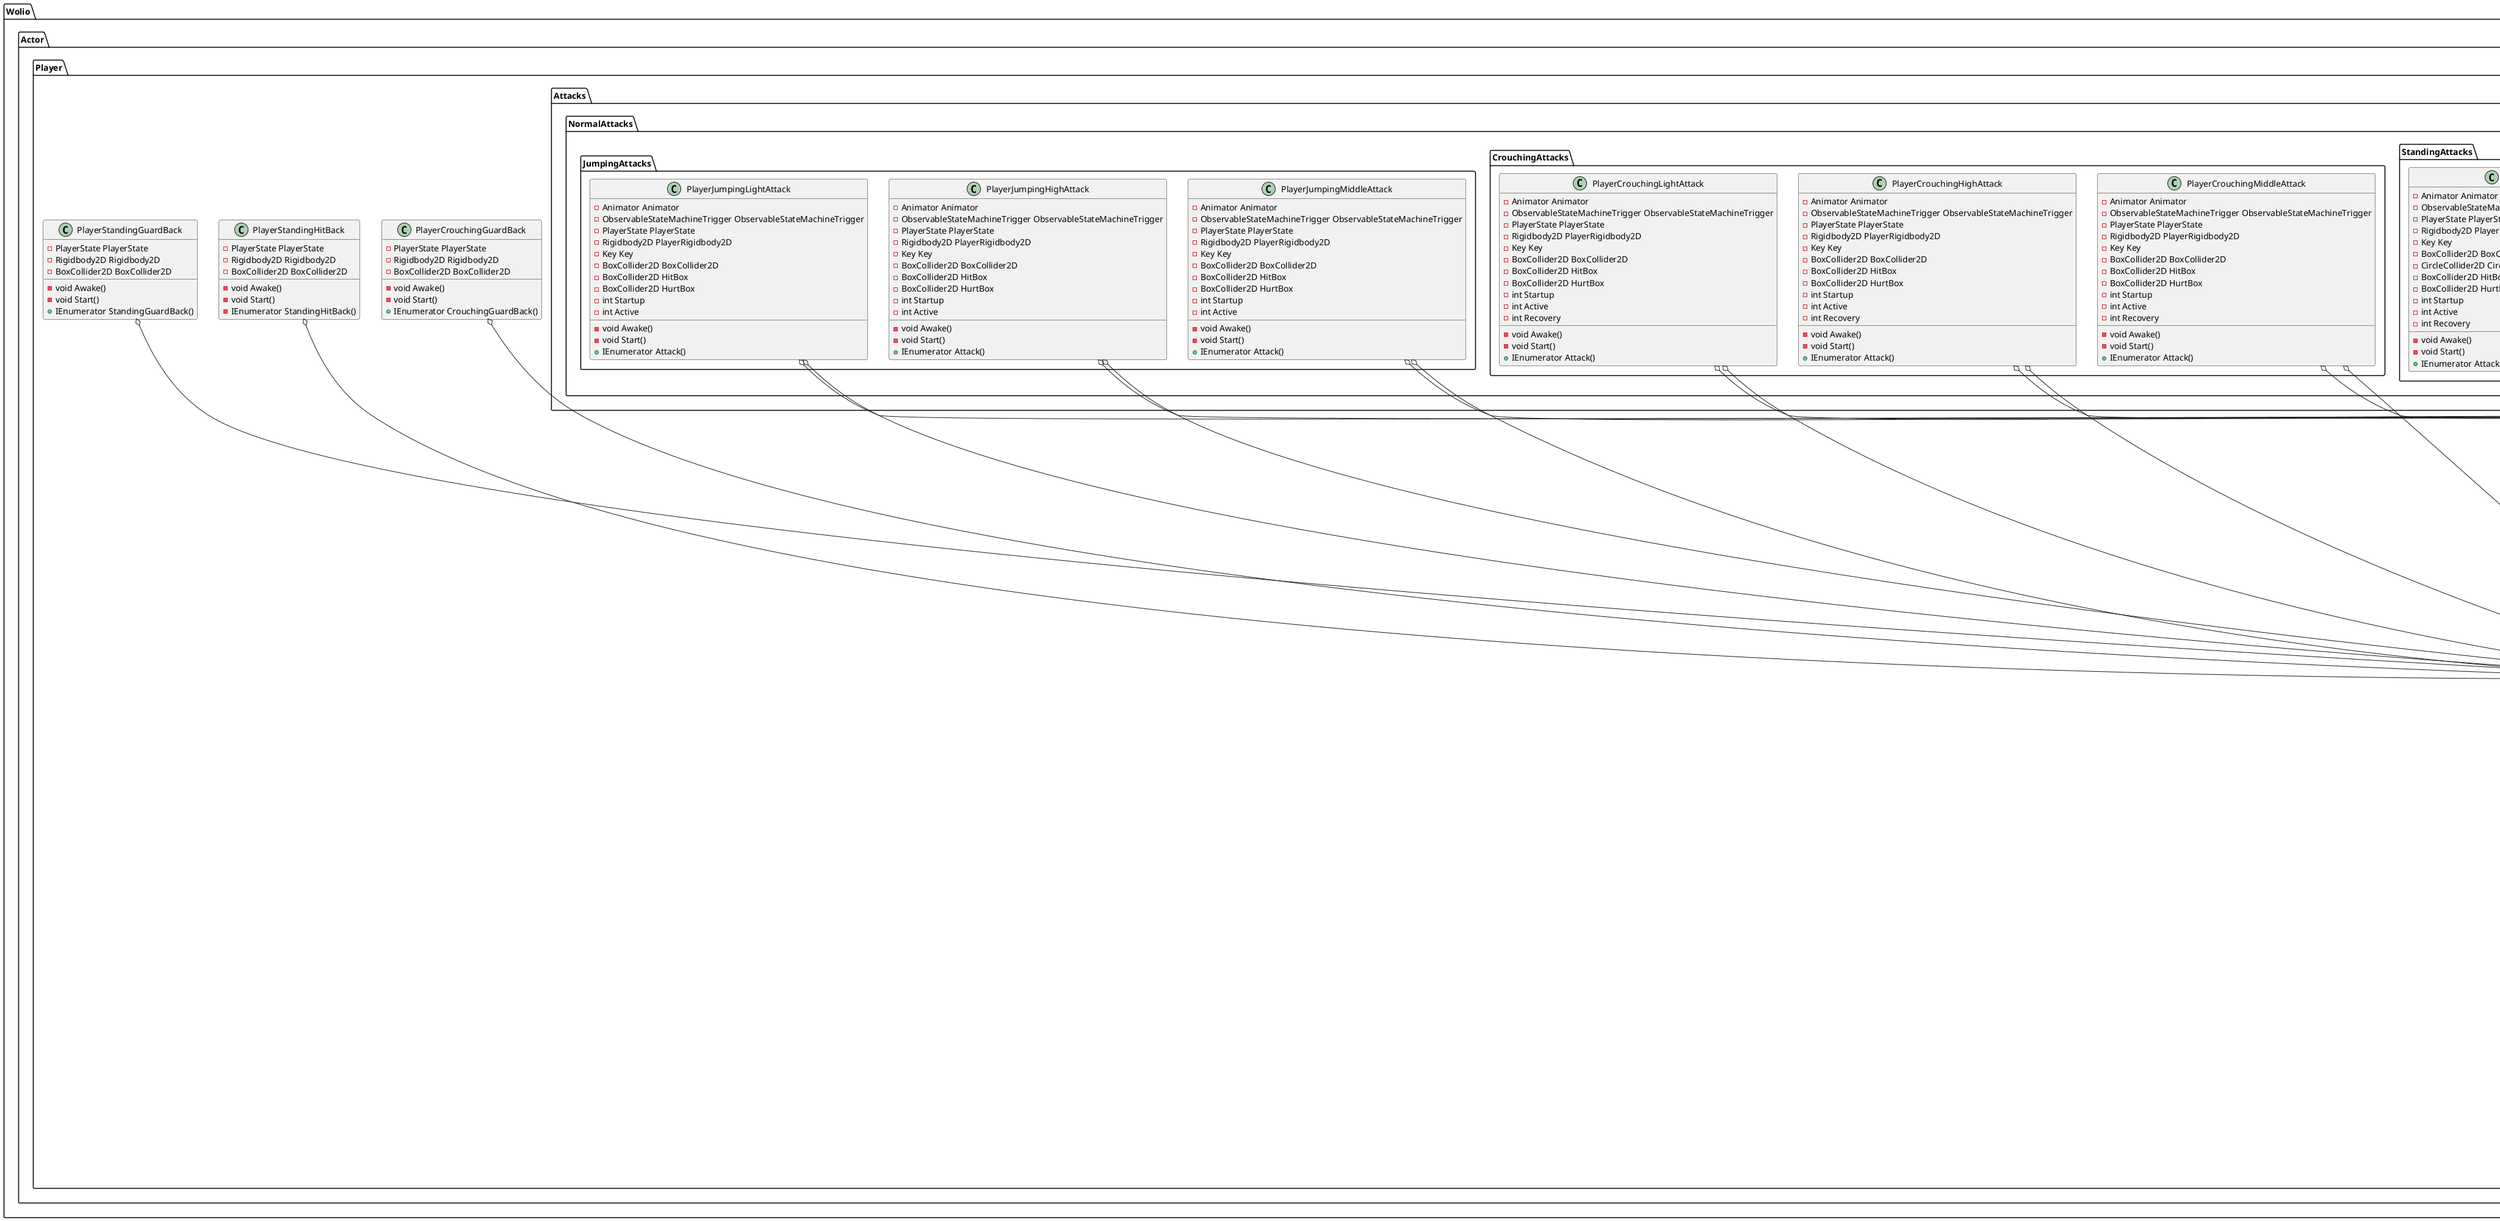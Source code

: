 @startuml plantuml_simple.png

namespace Wolio {

  namespace Wolio.Actor.Player {
    PlayerState o-- PlayerConfig

    class PlayerState {
      +Transform GroundCheck
      +Transform CeilingCheck
      -PlayerConfig PlayerConfig
      -SpriteRenderer SpriteRenderer
      -Rigidbody2D Rigidbody2D
      -Animator Animator
      +IntReactiveProperty Hp
      +ReactiveProperty<bool> IsDead
      +ReactiveProperty<bool> IsGrounded
      +ReactiveProperty<bool> IsDashing
      +ReactiveProperty<bool> IsRunning
      +ReactiveProperty<bool> IsJumping
      +ReactiveProperty<bool> IsStanding
      +ReactiveProperty<bool> IsCrouching
      +ReactiveProperty<bool> IsCreeping
      +ReactiveProperty<bool> IsTouchingWall
      +ReactiveProperty<bool> IsClimbing
      +ReactiveProperty<bool> IsClimbable
      +ReactiveProperty<bool> IsStandingLightAttack
      +ReactiveProperty<bool> IsStandingMiddleAttack
      +ReactiveProperty<bool> IsStandingHighAttack
      +ReactiveProperty<bool> IsCrouchingLightAttack
      +ReactiveProperty<bool> IsCrouchingMiddleAttack
      +ReactiveProperty<bool> IsCrouchingHighAttack
      +ReactiveProperty<bool> IsJumpingLightAttack
      +ReactiveProperty<bool> IsJumpingMiddleAttack
      +ReactiveProperty<bool> IsJumpingHighAttack
      +ReactiveProperty<bool> IsStandingGuard
      +ReactiveProperty<bool> IsCrouchingGuard
      +ReactiveProperty<bool> IsJumpingGuard
      +ReactiveProperty<bool> IsStandingDamage
      +ReactiveProperty<bool> IsCrouchingDamage
      +ReactiveProperty<bool> IsJumpingDamage
      +ReactiveProperty<bool> IsStandingHitBack
      +ReactiveProperty<bool> IsCrouchingHitBack
      +ReactiveProperty<bool> IsJumpingHitBack
      +ReactiveProperty<bool> IsStandingGuardBack
      +ReactiveProperty<bool> IsCrouchingGuardBack
      +ReactiveProperty<bool> IsJumpingGuardBack
      +ReactiveProperty<bool> FacingRight
      -void Awake()
      -void Start()
    }

    class PlayerConfig {
      +float MaxSpeed = 10f
      +float KnockBackSpeed = 3f
      +float DashSpeed = 10f
      +float CreepSpeed = 4f
      +float JumpForce = 400f
      +bool AirControl = false
      +LayerMask WhatIsGround
      +int shotwait = 0
      -const float k_GroundedRadius = .2f
      +float GravityScaleStore = 5f
      +const float FallVelocityLimit = -6f
      +int StandingLightAttackStartup
      +int StandingLightAttackActive
      +int StandingLightAttackRecovery
      -void Start()
    }

    class Key {
      +ReactiveProperty<float> Horizontal
      +ReactiveProperty<float> Vertical
      +bool A
      +bool S
      +bool D
      +bool Z
      +bool X
      +bool C
      +bool LeftShift
      +bool Space
      +ReactiveProperty<bool> IsAvailable
      -void Awake()
      -void Start()
      -void UpdateAsObservables()
    }

    namespace Wolio.Actor.Player.Basics{
      PlayerTurn o-- Wolio.Actor.Player.PlayerState
      PlayerTurn o-- Wolio.Actor.Player.Key

      class PlayerTurn {
        -GameObject Player
        -Key Key
        -PlayerState PlayerState
        -SpriteRenderer SpriteRenderer
        -BoxCollider2D[] BoxColliders2D
        -CircleCollider2D[] CircleColliders2D
        -void Awake()
        -void Start()
        -void Turn()
      }

      PlayerStand o-- Wolio.Actor.Player.PlayerState
      PlayerStand o-- Wolio.Actor.Player.Key

      class PlayerStand {
        -Animator Animator
        -ObservableStateMachineTrigger ObservableStateMachineTrigger
        -PlayerState PlayerState
        -Rigidbody2D PlayerRigidbody2D
        -Key Key
        -BoxCollider2D BoxCollider2D
        -BoxCollider2D HurtBox
        -CircleCollider2D CircleCollider2D
        -void Awake()
        -void Start()
      }

      PlayerRun o-- Wolio.Actor.Player.PlayerState
      PlayerRun o-- Wolio.Actor.Player.Key

      class PlayerRun {
        -Animator Animator
        -ObservableStateMachineTrigger ObservableStateMachineTrigger
        -PlayerState PlayerState
        -Rigidbody2D PlayerRigidbody2D
        -Key Key
        -BoxCollider2D BoxCollider2D
        -BoxCollider2D HurtBox
        -CircleCollider2D CircleCollider2D
        -float MaxSpeed
        -void Awake()
        -void Start()
        -void Run()
      }

      PlayerJump o-- Wolio.Actor.Player.PlayerState
      PlayerJump o-- Wolio.Actor.Player.Key

      class PlayerJump {
        -Animator Animator
        -ObservableStateMachineTrigger ObservableStateMachineTrigger
        -PlayerState PlayerState
        -Rigidbody2D PlayerRigidbody2D
        -Key Key
        -BoxCollider2D BoxCollider2D
        -BoxCollider2D HurtBox
        -float JumpForce
        -void Awake()
        -void Start()
      }

      PlayerCrouch o-- Wolio.Actor.Player.PlayerState
      PlayerCrouch o-- Wolio.Actor.Player.Key

      class PlayerCrouch {
        -Animator Animator
        -ObservableStateMachineTrigger ObservableStateMachineTrigger
        -PlayerState PlayerState
        -Key Key
        -BoxCollider2D BoxCollider2D
        -BoxCollider2D HurtBox
        -GameObject CeilingCheck
        -LayerMask WhatIsGround
        -void Awake()
        -void Start()
      }

      PlayerCreep o-- Wolio.Actor.Player.PlayerState
      PlayerCreep o-- Wolio.Actor.Player.Key

      class PlayerCreep {
        -Animator Animator
        -ObservableStateMachineTrigger ObservableStateMachineTrigger
        -PlayerState PlayerState
        -Rigidbody2D PlayerRigidbody2D
        -Key Key
        -BoxCollider2D BoxCollider2D
        -BoxCollider2D HurtBox
        -float CreepSpeed
        -void Awake()
        -void Start()
        -void Creep()
      }

      PlayerAirMove o-- Wolio.Actor.Player.PlayerState
      PlayerAirMove o-- Wolio.Actor.Player.Key

      class PlayerAirMove {
        -PlayerState PlayerState
        -Key Key
        -Rigidbody2D Rigidbody2D
        -void Awake()
        -void Start()
        -void AirMove()
      }

      PlayerWallKickJump o-- Wolio.Actor.Player.PlayerState
      PlayerWallKickJump o-- Wolio.Actor.Player.Key

      class PlayerWallKickJump {
        -GameObject Player
        -PlayerState PlayerState
        -Key Key
        -Rigidbody2D Rigidbody2D
        -SpriteRenderer SpriteRenderer
        -BoxCollider2D[] BoxColliders2D
        -CircleCollider2D[] CircleColliders2D
        -void Awake()
        -void Start()
        -void WallKickJump()
      }
    }

    namespace Wolio.Actor.Player.Attacks.NormalAttacks.StandingAttacks {
      PlayerStandingLightAttack o-- Wolio.Actor.Player.PlayerState
      PlayerStandingLightAttack o-- Wolio.Actor.Player.Key

      class PlayerStandingLightAttack {
        -Animator Animator
        -ObservableStateMachineTrigger ObservableStateMachineTrigger
        -PlayerState PlayerState
        -Rigidbody2D PlayerRigidbody2D
        -Key Key
        -BoxCollider2D BoxCollider2D
        -CircleCollider2D CircleCollider2D
        -BoxCollider2D HitBox
        -BoxCollider2D HurtBox
        -int Startup
        -int Active
        -int Recovery
        -void Awake()
        -void Start()
        +IEnumerator Attack()
      }

      PlayerStandingMiddleAttack o-- Wolio.Actor.Player.PlayerState
      PlayerStandingMiddleAttack o-- Wolio.Actor.Player.Key

      class PlayerStandingMiddleAttack {
        -Animator Animator
        -ObservableStateMachineTrigger ObservableStateMachineTrigger
        -PlayerState PlayerState
        -Rigidbody2D PlayerRigidbody2D
        -Key Key
        -BoxCollider2D BoxCollider2D
        -CircleCollider2D CircleCollider2D
        -BoxCollider2D HitBox
        -BoxCollider2D HurtBox
        -int Startup
        -int Active
        -int Recovery
        -void Awake()
        -void Start()
        +IEnumerator Attack()
      }

      PlayerStandingHighAttack o-- Wolio.Actor.Player.PlayerState
      PlayerStandingHighAttack o-- Wolio.Actor.Player.Key

      class PlayerStandingHighAttack {
        -Animator Animator
        -ObservableStateMachineTrigger ObservableStateMachineTrigger
        -PlayerState PlayerState
        -Rigidbody2D PlayerRigidbody2D
        -Key Key
        -BoxCollider2D BoxCollider2D
        -CircleCollider2D CircleCollider2D
        -BoxCollider2D HitBox
        -BoxCollider2D HurtBox
        -int Startup
        -int Active
        -int Recovery
        -void Awake()
        -void Start()
        +IEnumerator Attack()
      }
    }

    namespace Wolio.Actor.Player.Attacks.NormalAttacks.CrouchingAttacks {
      PlayerCrouchingLightAttack o-- Wolio.Actor.Player.PlayerState
      PlayerCrouchingLightAttack o-- Wolio.Actor.Player.Key

      class PlayerCrouchingLightAttack {
        -Animator Animator
        -ObservableStateMachineTrigger ObservableStateMachineTrigger
        -PlayerState PlayerState
        -Rigidbody2D PlayerRigidbody2D
        -Key Key
        -BoxCollider2D BoxCollider2D
        -BoxCollider2D HitBox
        -BoxCollider2D HurtBox
        -int Startup
        -int Active
        -int Recovery
        -void Awake()
        -void Start()
        +IEnumerator Attack()
      }

      PlayerCrouchingMiddleAttack o-- Wolio.Actor.Player.PlayerState
      PlayerCrouchingMiddleAttack o-- Wolio.Actor.Player.Key

      class PlayerCrouchingMiddleAttack {
        -Animator Animator
        -ObservableStateMachineTrigger ObservableStateMachineTrigger
        -PlayerState PlayerState
        -Rigidbody2D PlayerRigidbody2D
        -Key Key
        -BoxCollider2D BoxCollider2D
        -BoxCollider2D HitBox
        -BoxCollider2D HurtBox
        -int Startup
        -int Active
        -int Recovery
        -void Awake()
        -void Start()
        +IEnumerator Attack()
      }

      PlayerCrouchingHighAttack o-- Wolio.Actor.Player.PlayerState
      PlayerCrouchingHighAttack o-- Wolio.Actor.Player.Key

      class PlayerCrouchingHighAttack {
        -Animator Animator
        -ObservableStateMachineTrigger ObservableStateMachineTrigger
        -PlayerState PlayerState
        -Rigidbody2D PlayerRigidbody2D
        -Key Key
        -BoxCollider2D BoxCollider2D
        -BoxCollider2D HitBox
        -BoxCollider2D HurtBox
        -int Startup
        -int Active
        -int Recovery
        -void Awake()
        -void Start()
        +IEnumerator Attack()
      }
    }

    namespace Wolio.Actor.Player.Attacks.NormalAttacks.JumpingAttacks {
      PlayerJumpingLightAttack o-- Wolio.Actor.Player.PlayerState
      PlayerJumpingLightAttack o-- Wolio.Actor.Player.Key

      class PlayerJumpingLightAttack {
        -Animator Animator
        -ObservableStateMachineTrigger ObservableStateMachineTrigger
        -PlayerState PlayerState
        -Rigidbody2D PlayerRigidbody2D
        -Key Key
        -BoxCollider2D BoxCollider2D
        -BoxCollider2D HitBox
        -BoxCollider2D HurtBox
        -int Startup
        -int Active
        -void Awake()
        -void Start()
        +IEnumerator Attack()
      }

      PlayerJumpingMiddleAttack o-- Wolio.Actor.Player.PlayerState
      PlayerJumpingMiddleAttack o-- Wolio.Actor.Player.Key

      class PlayerJumpingMiddleAttack {
        -Animator Animator
        -ObservableStateMachineTrigger ObservableStateMachineTrigger
        -PlayerState PlayerState
        -Rigidbody2D PlayerRigidbody2D
        -Key Key
        -BoxCollider2D BoxCollider2D
        -BoxCollider2D HitBox
        -BoxCollider2D HurtBox
        -int Startup
        -int Active
        -void Awake()
        -void Start()
        +IEnumerator Attack()
      }

      PlayerJumpingHighAttack o-- Wolio.Actor.Player.PlayerState
      PlayerJumpingHighAttack o-- Wolio.Actor.Player.Key

      class PlayerJumpingHighAttack {
        -Animator Animator
        -ObservableStateMachineTrigger ObservableStateMachineTrigger
        -PlayerState PlayerState
        -Rigidbody2D PlayerRigidbody2D
        -Key Key
        -BoxCollider2D BoxCollider2D
        -BoxCollider2D HitBox
        -BoxCollider2D HurtBox
        -int Startup
        -int Active
        -void Awake()
        -void Start()
        +IEnumerator Attack()
      }
    }

    PlayerStandingGuardBack o-- PlayerState

    class PlayerStandingGuardBack {
      -PlayerState PlayerState
      -Rigidbody2D Rigidbody2D
      -BoxCollider2D BoxCollider2D
      -void Awake()
      -void Start()
      +IEnumerator StandingGuardBack()
    }

    PlayerCrouchingGuardBack o-- PlayerState

    class PlayerCrouchingGuardBack {
      -PlayerState PlayerState
      -Rigidbody2D Rigidbody2D
      -BoxCollider2D BoxCollider2D
      -void Awake()
      -void Start()
      +IEnumerator CrouchingGuardBack()
    }

    PlayerStandingHitBack o-- PlayerState

    class PlayerStandingHitBack {
      -PlayerState PlayerState
      -Rigidbody2D Rigidbody2D
      -BoxCollider2D BoxCollider2D
      -void Awake()
      -void Start()
      -IEnumerator StandingHitBack()
    }
  }
}

@enduml
